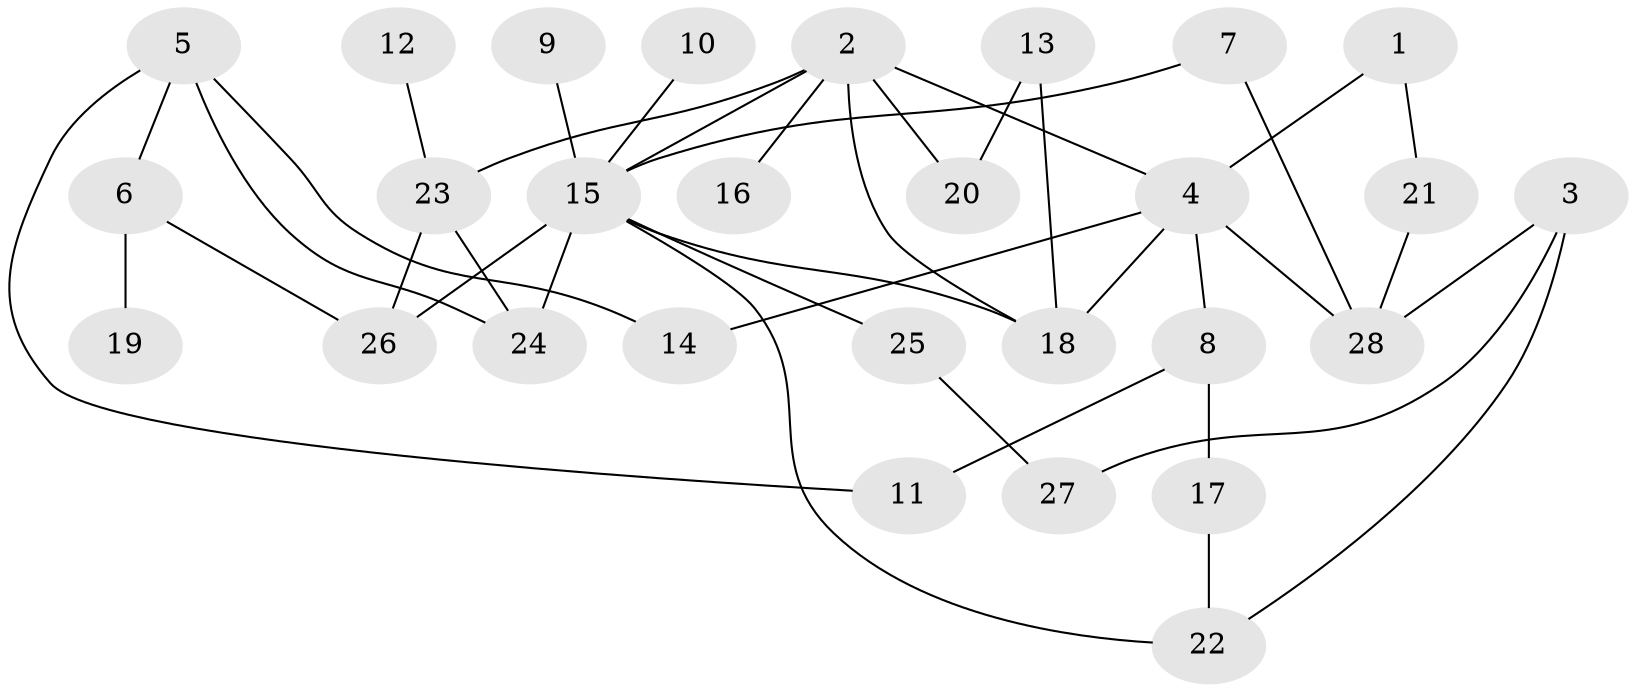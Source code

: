 // original degree distribution, {4: 0.05357142857142857, 7: 0.017857142857142856, 5: 0.07142857142857142, 2: 0.25, 3: 0.16071428571428573, 6: 0.03571428571428571, 1: 0.39285714285714285, 12: 0.017857142857142856}
// Generated by graph-tools (version 1.1) at 2025/01/03/09/25 03:01:50]
// undirected, 28 vertices, 40 edges
graph export_dot {
graph [start="1"]
  node [color=gray90,style=filled];
  1;
  2;
  3;
  4;
  5;
  6;
  7;
  8;
  9;
  10;
  11;
  12;
  13;
  14;
  15;
  16;
  17;
  18;
  19;
  20;
  21;
  22;
  23;
  24;
  25;
  26;
  27;
  28;
  1 -- 4 [weight=1.0];
  1 -- 21 [weight=1.0];
  2 -- 4 [weight=1.0];
  2 -- 15 [weight=1.0];
  2 -- 16 [weight=1.0];
  2 -- 18 [weight=1.0];
  2 -- 20 [weight=1.0];
  2 -- 23 [weight=1.0];
  3 -- 22 [weight=1.0];
  3 -- 27 [weight=1.0];
  3 -- 28 [weight=1.0];
  4 -- 8 [weight=1.0];
  4 -- 14 [weight=1.0];
  4 -- 18 [weight=1.0];
  4 -- 28 [weight=1.0];
  5 -- 6 [weight=1.0];
  5 -- 11 [weight=1.0];
  5 -- 14 [weight=1.0];
  5 -- 24 [weight=1.0];
  6 -- 19 [weight=1.0];
  6 -- 26 [weight=1.0];
  7 -- 15 [weight=1.0];
  7 -- 28 [weight=1.0];
  8 -- 11 [weight=1.0];
  8 -- 17 [weight=1.0];
  9 -- 15 [weight=1.0];
  10 -- 15 [weight=1.0];
  12 -- 23 [weight=1.0];
  13 -- 18 [weight=1.0];
  13 -- 20 [weight=1.0];
  15 -- 18 [weight=1.0];
  15 -- 22 [weight=1.0];
  15 -- 24 [weight=1.0];
  15 -- 25 [weight=1.0];
  15 -- 26 [weight=2.0];
  17 -- 22 [weight=1.0];
  21 -- 28 [weight=1.0];
  23 -- 24 [weight=1.0];
  23 -- 26 [weight=2.0];
  25 -- 27 [weight=1.0];
}
